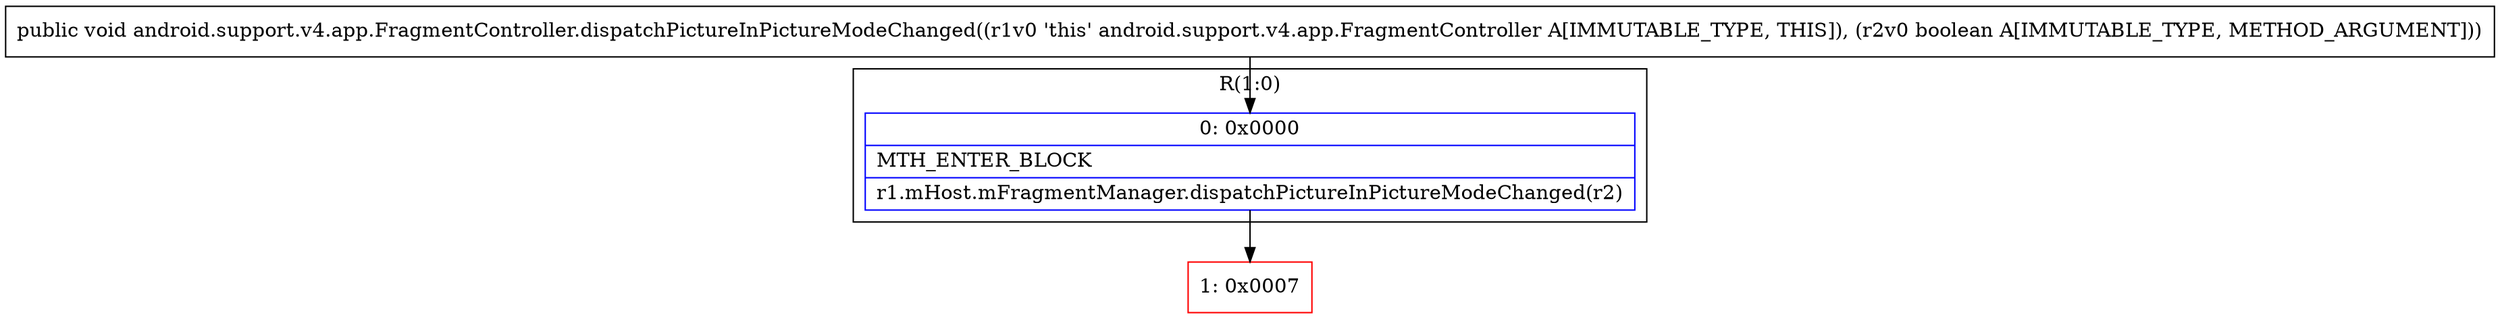 digraph "CFG forandroid.support.v4.app.FragmentController.dispatchPictureInPictureModeChanged(Z)V" {
subgraph cluster_Region_1679018176 {
label = "R(1:0)";
node [shape=record,color=blue];
Node_0 [shape=record,label="{0\:\ 0x0000|MTH_ENTER_BLOCK\l|r1.mHost.mFragmentManager.dispatchPictureInPictureModeChanged(r2)\l}"];
}
Node_1 [shape=record,color=red,label="{1\:\ 0x0007}"];
MethodNode[shape=record,label="{public void android.support.v4.app.FragmentController.dispatchPictureInPictureModeChanged((r1v0 'this' android.support.v4.app.FragmentController A[IMMUTABLE_TYPE, THIS]), (r2v0 boolean A[IMMUTABLE_TYPE, METHOD_ARGUMENT])) }"];
MethodNode -> Node_0;
Node_0 -> Node_1;
}

